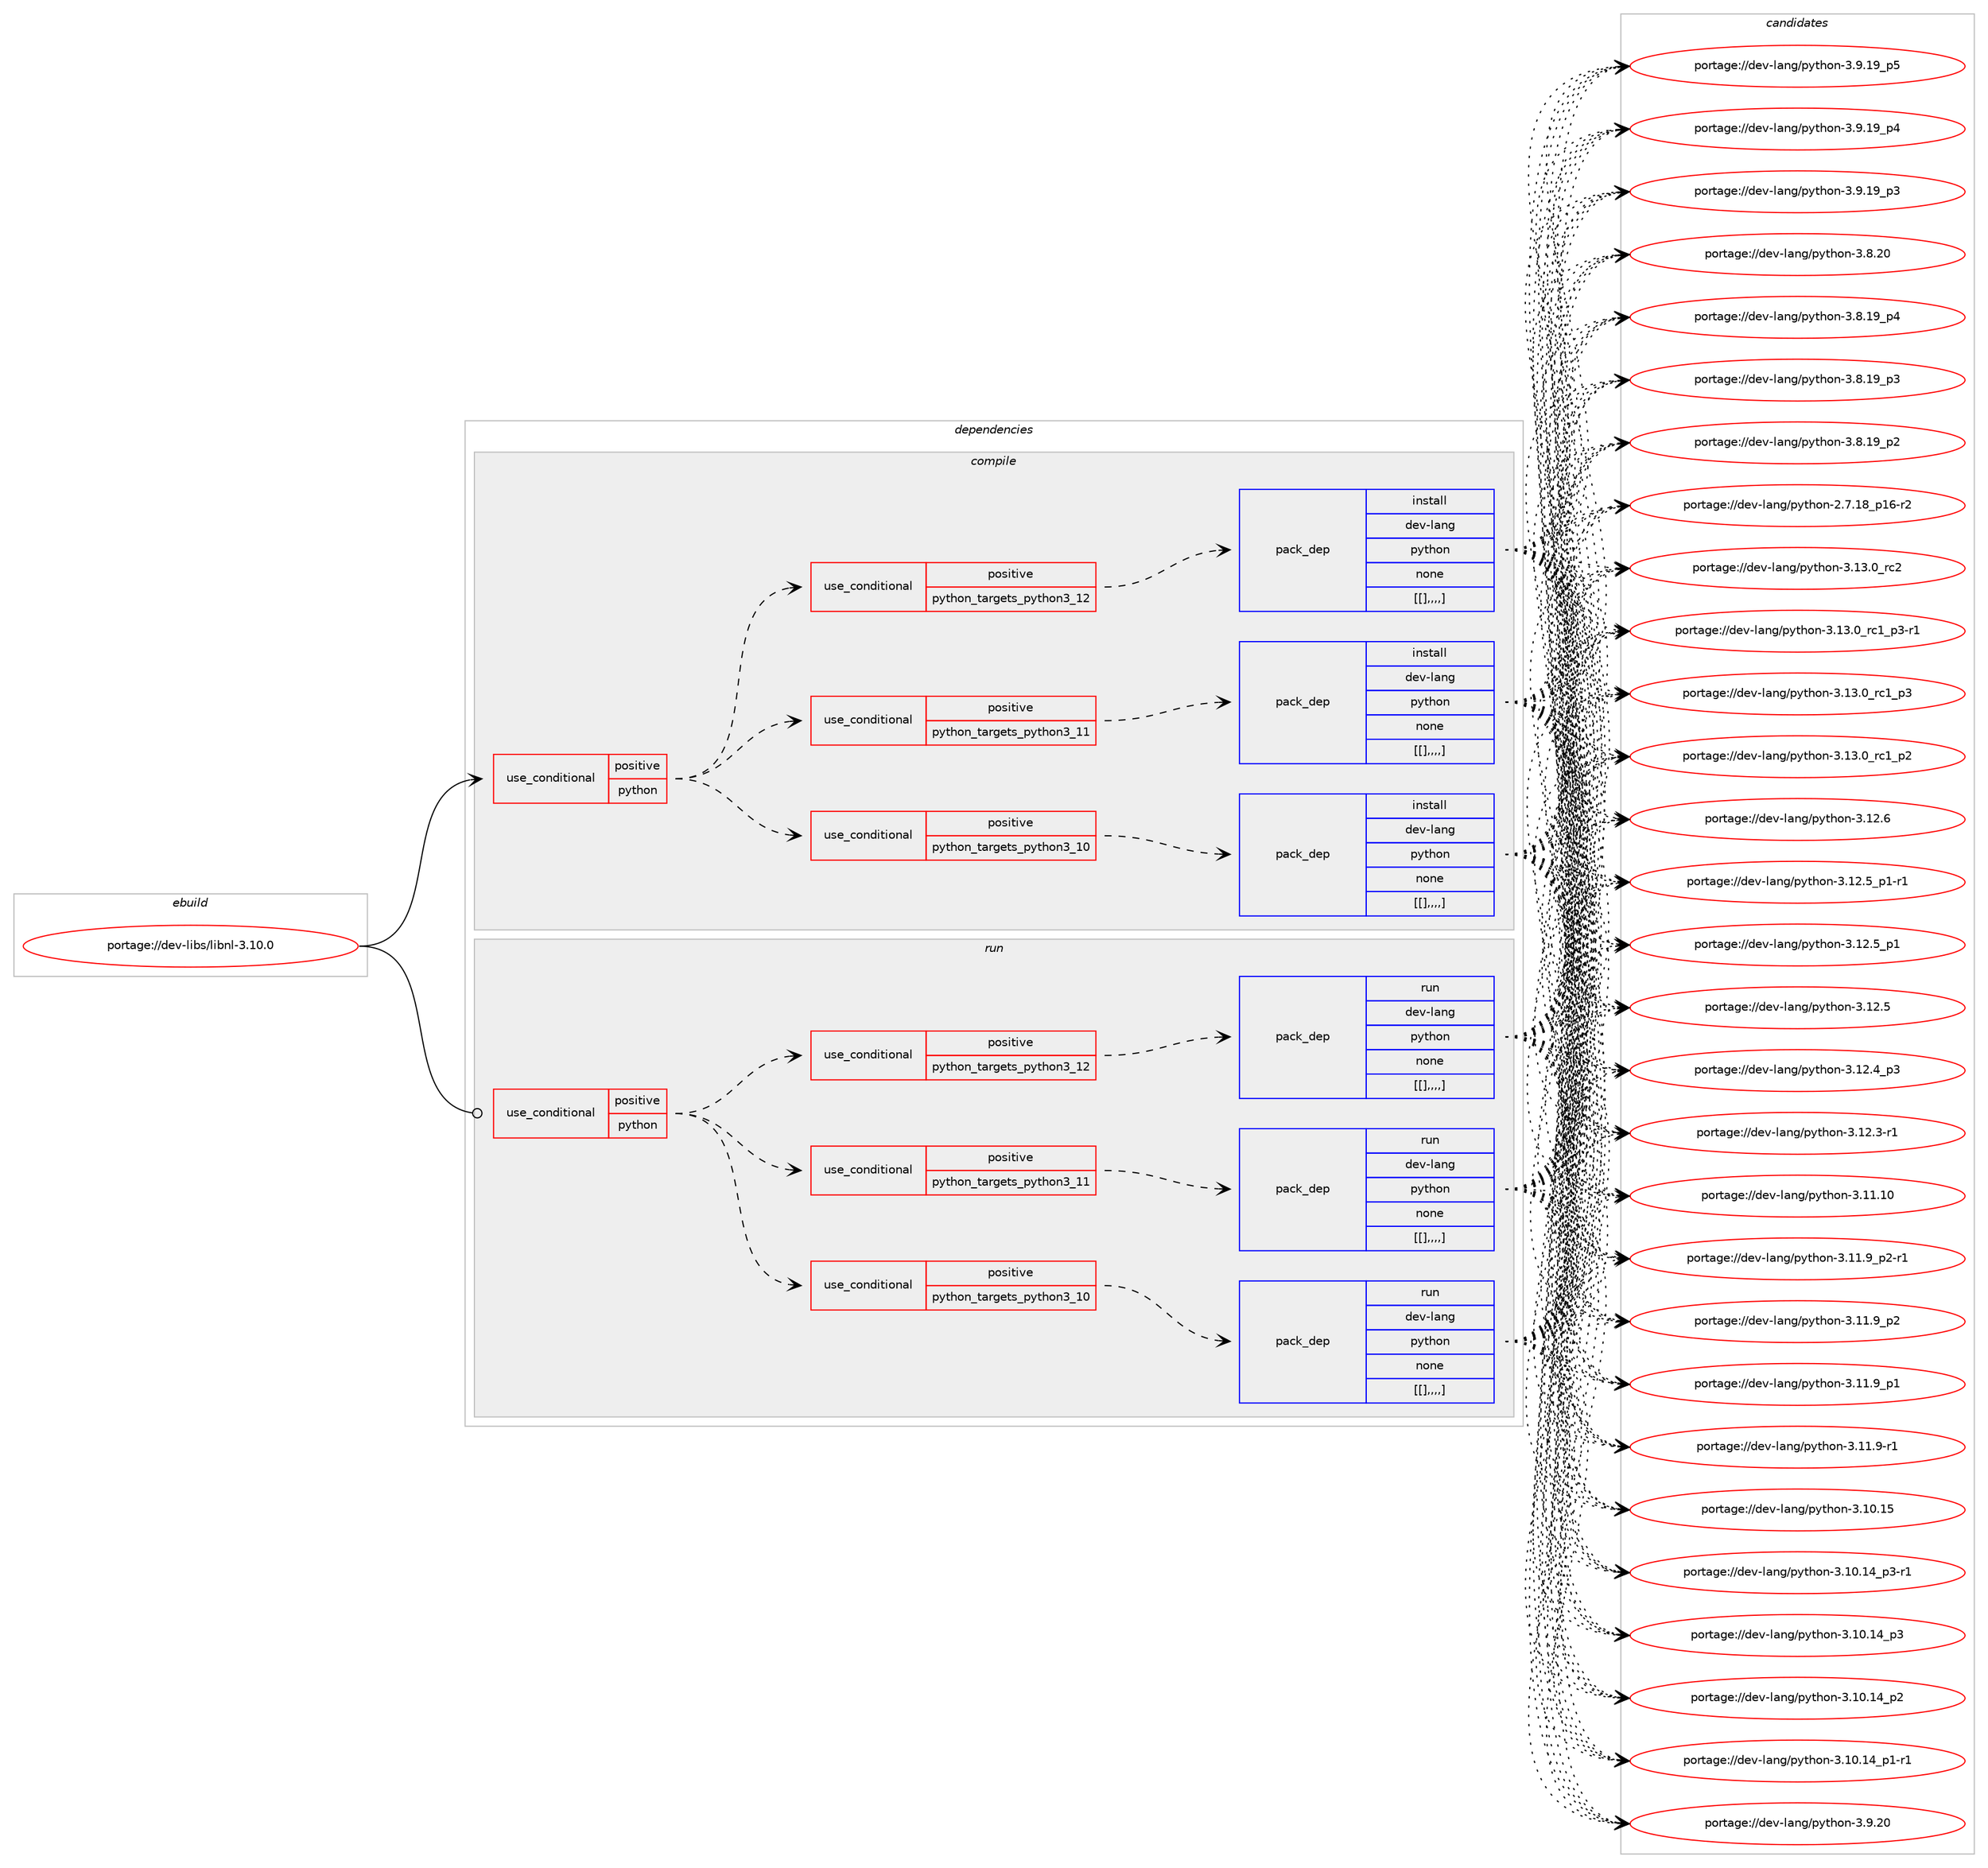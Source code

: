digraph prolog {

# *************
# Graph options
# *************

newrank=true;
concentrate=true;
compound=true;
graph [rankdir=LR,fontname=Helvetica,fontsize=10,ranksep=1.5];#, ranksep=2.5, nodesep=0.2];
edge  [arrowhead=vee];
node  [fontname=Helvetica,fontsize=10];

# **********
# The ebuild
# **********

subgraph cluster_leftcol {
color=gray;
label=<<i>ebuild</i>>;
id [label="portage://dev-libs/libnl-3.10.0", color=red, width=4, href="../dev-libs/libnl-3.10.0.svg"];
}

# ****************
# The dependencies
# ****************

subgraph cluster_midcol {
color=gray;
label=<<i>dependencies</i>>;
subgraph cluster_compile {
fillcolor="#eeeeee";
style=filled;
label=<<i>compile</i>>;
subgraph cond27411 {
dependency111407 [label=<<TABLE BORDER="0" CELLBORDER="1" CELLSPACING="0" CELLPADDING="4"><TR><TD ROWSPAN="3" CELLPADDING="10">use_conditional</TD></TR><TR><TD>positive</TD></TR><TR><TD>python</TD></TR></TABLE>>, shape=none, color=red];
subgraph cond27412 {
dependency111408 [label=<<TABLE BORDER="0" CELLBORDER="1" CELLSPACING="0" CELLPADDING="4"><TR><TD ROWSPAN="3" CELLPADDING="10">use_conditional</TD></TR><TR><TD>positive</TD></TR><TR><TD>python_targets_python3_10</TD></TR></TABLE>>, shape=none, color=red];
subgraph pack82832 {
dependency111409 [label=<<TABLE BORDER="0" CELLBORDER="1" CELLSPACING="0" CELLPADDING="4" WIDTH="220"><TR><TD ROWSPAN="6" CELLPADDING="30">pack_dep</TD></TR><TR><TD WIDTH="110">install</TD></TR><TR><TD>dev-lang</TD></TR><TR><TD>python</TD></TR><TR><TD>none</TD></TR><TR><TD>[[],,,,]</TD></TR></TABLE>>, shape=none, color=blue];
}
dependency111408:e -> dependency111409:w [weight=20,style="dashed",arrowhead="vee"];
}
dependency111407:e -> dependency111408:w [weight=20,style="dashed",arrowhead="vee"];
subgraph cond27413 {
dependency111410 [label=<<TABLE BORDER="0" CELLBORDER="1" CELLSPACING="0" CELLPADDING="4"><TR><TD ROWSPAN="3" CELLPADDING="10">use_conditional</TD></TR><TR><TD>positive</TD></TR><TR><TD>python_targets_python3_11</TD></TR></TABLE>>, shape=none, color=red];
subgraph pack82833 {
dependency111411 [label=<<TABLE BORDER="0" CELLBORDER="1" CELLSPACING="0" CELLPADDING="4" WIDTH="220"><TR><TD ROWSPAN="6" CELLPADDING="30">pack_dep</TD></TR><TR><TD WIDTH="110">install</TD></TR><TR><TD>dev-lang</TD></TR><TR><TD>python</TD></TR><TR><TD>none</TD></TR><TR><TD>[[],,,,]</TD></TR></TABLE>>, shape=none, color=blue];
}
dependency111410:e -> dependency111411:w [weight=20,style="dashed",arrowhead="vee"];
}
dependency111407:e -> dependency111410:w [weight=20,style="dashed",arrowhead="vee"];
subgraph cond27414 {
dependency111412 [label=<<TABLE BORDER="0" CELLBORDER="1" CELLSPACING="0" CELLPADDING="4"><TR><TD ROWSPAN="3" CELLPADDING="10">use_conditional</TD></TR><TR><TD>positive</TD></TR><TR><TD>python_targets_python3_12</TD></TR></TABLE>>, shape=none, color=red];
subgraph pack82834 {
dependency111413 [label=<<TABLE BORDER="0" CELLBORDER="1" CELLSPACING="0" CELLPADDING="4" WIDTH="220"><TR><TD ROWSPAN="6" CELLPADDING="30">pack_dep</TD></TR><TR><TD WIDTH="110">install</TD></TR><TR><TD>dev-lang</TD></TR><TR><TD>python</TD></TR><TR><TD>none</TD></TR><TR><TD>[[],,,,]</TD></TR></TABLE>>, shape=none, color=blue];
}
dependency111412:e -> dependency111413:w [weight=20,style="dashed",arrowhead="vee"];
}
dependency111407:e -> dependency111412:w [weight=20,style="dashed",arrowhead="vee"];
}
id:e -> dependency111407:w [weight=20,style="solid",arrowhead="vee"];
}
subgraph cluster_compileandrun {
fillcolor="#eeeeee";
style=filled;
label=<<i>compile and run</i>>;
}
subgraph cluster_run {
fillcolor="#eeeeee";
style=filled;
label=<<i>run</i>>;
subgraph cond27415 {
dependency111414 [label=<<TABLE BORDER="0" CELLBORDER="1" CELLSPACING="0" CELLPADDING="4"><TR><TD ROWSPAN="3" CELLPADDING="10">use_conditional</TD></TR><TR><TD>positive</TD></TR><TR><TD>python</TD></TR></TABLE>>, shape=none, color=red];
subgraph cond27416 {
dependency111415 [label=<<TABLE BORDER="0" CELLBORDER="1" CELLSPACING="0" CELLPADDING="4"><TR><TD ROWSPAN="3" CELLPADDING="10">use_conditional</TD></TR><TR><TD>positive</TD></TR><TR><TD>python_targets_python3_10</TD></TR></TABLE>>, shape=none, color=red];
subgraph pack82835 {
dependency111416 [label=<<TABLE BORDER="0" CELLBORDER="1" CELLSPACING="0" CELLPADDING="4" WIDTH="220"><TR><TD ROWSPAN="6" CELLPADDING="30">pack_dep</TD></TR><TR><TD WIDTH="110">run</TD></TR><TR><TD>dev-lang</TD></TR><TR><TD>python</TD></TR><TR><TD>none</TD></TR><TR><TD>[[],,,,]</TD></TR></TABLE>>, shape=none, color=blue];
}
dependency111415:e -> dependency111416:w [weight=20,style="dashed",arrowhead="vee"];
}
dependency111414:e -> dependency111415:w [weight=20,style="dashed",arrowhead="vee"];
subgraph cond27417 {
dependency111417 [label=<<TABLE BORDER="0" CELLBORDER="1" CELLSPACING="0" CELLPADDING="4"><TR><TD ROWSPAN="3" CELLPADDING="10">use_conditional</TD></TR><TR><TD>positive</TD></TR><TR><TD>python_targets_python3_11</TD></TR></TABLE>>, shape=none, color=red];
subgraph pack82836 {
dependency111418 [label=<<TABLE BORDER="0" CELLBORDER="1" CELLSPACING="0" CELLPADDING="4" WIDTH="220"><TR><TD ROWSPAN="6" CELLPADDING="30">pack_dep</TD></TR><TR><TD WIDTH="110">run</TD></TR><TR><TD>dev-lang</TD></TR><TR><TD>python</TD></TR><TR><TD>none</TD></TR><TR><TD>[[],,,,]</TD></TR></TABLE>>, shape=none, color=blue];
}
dependency111417:e -> dependency111418:w [weight=20,style="dashed",arrowhead="vee"];
}
dependency111414:e -> dependency111417:w [weight=20,style="dashed",arrowhead="vee"];
subgraph cond27418 {
dependency111419 [label=<<TABLE BORDER="0" CELLBORDER="1" CELLSPACING="0" CELLPADDING="4"><TR><TD ROWSPAN="3" CELLPADDING="10">use_conditional</TD></TR><TR><TD>positive</TD></TR><TR><TD>python_targets_python3_12</TD></TR></TABLE>>, shape=none, color=red];
subgraph pack82837 {
dependency111420 [label=<<TABLE BORDER="0" CELLBORDER="1" CELLSPACING="0" CELLPADDING="4" WIDTH="220"><TR><TD ROWSPAN="6" CELLPADDING="30">pack_dep</TD></TR><TR><TD WIDTH="110">run</TD></TR><TR><TD>dev-lang</TD></TR><TR><TD>python</TD></TR><TR><TD>none</TD></TR><TR><TD>[[],,,,]</TD></TR></TABLE>>, shape=none, color=blue];
}
dependency111419:e -> dependency111420:w [weight=20,style="dashed",arrowhead="vee"];
}
dependency111414:e -> dependency111419:w [weight=20,style="dashed",arrowhead="vee"];
}
id:e -> dependency111414:w [weight=20,style="solid",arrowhead="odot"];
}
}

# **************
# The candidates
# **************

subgraph cluster_choices {
rank=same;
color=gray;
label=<<i>candidates</i>>;

subgraph choice82832 {
color=black;
nodesep=1;
choice10010111845108971101034711212111610411111045514649514648951149950 [label="portage://dev-lang/python-3.13.0_rc2", color=red, width=4,href="../dev-lang/python-3.13.0_rc2.svg"];
choice1001011184510897110103471121211161041111104551464951464895114994995112514511449 [label="portage://dev-lang/python-3.13.0_rc1_p3-r1", color=red, width=4,href="../dev-lang/python-3.13.0_rc1_p3-r1.svg"];
choice100101118451089711010347112121116104111110455146495146489511499499511251 [label="portage://dev-lang/python-3.13.0_rc1_p3", color=red, width=4,href="../dev-lang/python-3.13.0_rc1_p3.svg"];
choice100101118451089711010347112121116104111110455146495146489511499499511250 [label="portage://dev-lang/python-3.13.0_rc1_p2", color=red, width=4,href="../dev-lang/python-3.13.0_rc1_p2.svg"];
choice10010111845108971101034711212111610411111045514649504654 [label="portage://dev-lang/python-3.12.6", color=red, width=4,href="../dev-lang/python-3.12.6.svg"];
choice1001011184510897110103471121211161041111104551464950465395112494511449 [label="portage://dev-lang/python-3.12.5_p1-r1", color=red, width=4,href="../dev-lang/python-3.12.5_p1-r1.svg"];
choice100101118451089711010347112121116104111110455146495046539511249 [label="portage://dev-lang/python-3.12.5_p1", color=red, width=4,href="../dev-lang/python-3.12.5_p1.svg"];
choice10010111845108971101034711212111610411111045514649504653 [label="portage://dev-lang/python-3.12.5", color=red, width=4,href="../dev-lang/python-3.12.5.svg"];
choice100101118451089711010347112121116104111110455146495046529511251 [label="portage://dev-lang/python-3.12.4_p3", color=red, width=4,href="../dev-lang/python-3.12.4_p3.svg"];
choice100101118451089711010347112121116104111110455146495046514511449 [label="portage://dev-lang/python-3.12.3-r1", color=red, width=4,href="../dev-lang/python-3.12.3-r1.svg"];
choice1001011184510897110103471121211161041111104551464949464948 [label="portage://dev-lang/python-3.11.10", color=red, width=4,href="../dev-lang/python-3.11.10.svg"];
choice1001011184510897110103471121211161041111104551464949465795112504511449 [label="portage://dev-lang/python-3.11.9_p2-r1", color=red, width=4,href="../dev-lang/python-3.11.9_p2-r1.svg"];
choice100101118451089711010347112121116104111110455146494946579511250 [label="portage://dev-lang/python-3.11.9_p2", color=red, width=4,href="../dev-lang/python-3.11.9_p2.svg"];
choice100101118451089711010347112121116104111110455146494946579511249 [label="portage://dev-lang/python-3.11.9_p1", color=red, width=4,href="../dev-lang/python-3.11.9_p1.svg"];
choice100101118451089711010347112121116104111110455146494946574511449 [label="portage://dev-lang/python-3.11.9-r1", color=red, width=4,href="../dev-lang/python-3.11.9-r1.svg"];
choice1001011184510897110103471121211161041111104551464948464953 [label="portage://dev-lang/python-3.10.15", color=red, width=4,href="../dev-lang/python-3.10.15.svg"];
choice100101118451089711010347112121116104111110455146494846495295112514511449 [label="portage://dev-lang/python-3.10.14_p3-r1", color=red, width=4,href="../dev-lang/python-3.10.14_p3-r1.svg"];
choice10010111845108971101034711212111610411111045514649484649529511251 [label="portage://dev-lang/python-3.10.14_p3", color=red, width=4,href="../dev-lang/python-3.10.14_p3.svg"];
choice10010111845108971101034711212111610411111045514649484649529511250 [label="portage://dev-lang/python-3.10.14_p2", color=red, width=4,href="../dev-lang/python-3.10.14_p2.svg"];
choice100101118451089711010347112121116104111110455146494846495295112494511449 [label="portage://dev-lang/python-3.10.14_p1-r1", color=red, width=4,href="../dev-lang/python-3.10.14_p1-r1.svg"];
choice10010111845108971101034711212111610411111045514657465048 [label="portage://dev-lang/python-3.9.20", color=red, width=4,href="../dev-lang/python-3.9.20.svg"];
choice100101118451089711010347112121116104111110455146574649579511253 [label="portage://dev-lang/python-3.9.19_p5", color=red, width=4,href="../dev-lang/python-3.9.19_p5.svg"];
choice100101118451089711010347112121116104111110455146574649579511252 [label="portage://dev-lang/python-3.9.19_p4", color=red, width=4,href="../dev-lang/python-3.9.19_p4.svg"];
choice100101118451089711010347112121116104111110455146574649579511251 [label="portage://dev-lang/python-3.9.19_p3", color=red, width=4,href="../dev-lang/python-3.9.19_p3.svg"];
choice10010111845108971101034711212111610411111045514656465048 [label="portage://dev-lang/python-3.8.20", color=red, width=4,href="../dev-lang/python-3.8.20.svg"];
choice100101118451089711010347112121116104111110455146564649579511252 [label="portage://dev-lang/python-3.8.19_p4", color=red, width=4,href="../dev-lang/python-3.8.19_p4.svg"];
choice100101118451089711010347112121116104111110455146564649579511251 [label="portage://dev-lang/python-3.8.19_p3", color=red, width=4,href="../dev-lang/python-3.8.19_p3.svg"];
choice100101118451089711010347112121116104111110455146564649579511250 [label="portage://dev-lang/python-3.8.19_p2", color=red, width=4,href="../dev-lang/python-3.8.19_p2.svg"];
choice100101118451089711010347112121116104111110455046554649569511249544511450 [label="portage://dev-lang/python-2.7.18_p16-r2", color=red, width=4,href="../dev-lang/python-2.7.18_p16-r2.svg"];
dependency111409:e -> choice10010111845108971101034711212111610411111045514649514648951149950:w [style=dotted,weight="100"];
dependency111409:e -> choice1001011184510897110103471121211161041111104551464951464895114994995112514511449:w [style=dotted,weight="100"];
dependency111409:e -> choice100101118451089711010347112121116104111110455146495146489511499499511251:w [style=dotted,weight="100"];
dependency111409:e -> choice100101118451089711010347112121116104111110455146495146489511499499511250:w [style=dotted,weight="100"];
dependency111409:e -> choice10010111845108971101034711212111610411111045514649504654:w [style=dotted,weight="100"];
dependency111409:e -> choice1001011184510897110103471121211161041111104551464950465395112494511449:w [style=dotted,weight="100"];
dependency111409:e -> choice100101118451089711010347112121116104111110455146495046539511249:w [style=dotted,weight="100"];
dependency111409:e -> choice10010111845108971101034711212111610411111045514649504653:w [style=dotted,weight="100"];
dependency111409:e -> choice100101118451089711010347112121116104111110455146495046529511251:w [style=dotted,weight="100"];
dependency111409:e -> choice100101118451089711010347112121116104111110455146495046514511449:w [style=dotted,weight="100"];
dependency111409:e -> choice1001011184510897110103471121211161041111104551464949464948:w [style=dotted,weight="100"];
dependency111409:e -> choice1001011184510897110103471121211161041111104551464949465795112504511449:w [style=dotted,weight="100"];
dependency111409:e -> choice100101118451089711010347112121116104111110455146494946579511250:w [style=dotted,weight="100"];
dependency111409:e -> choice100101118451089711010347112121116104111110455146494946579511249:w [style=dotted,weight="100"];
dependency111409:e -> choice100101118451089711010347112121116104111110455146494946574511449:w [style=dotted,weight="100"];
dependency111409:e -> choice1001011184510897110103471121211161041111104551464948464953:w [style=dotted,weight="100"];
dependency111409:e -> choice100101118451089711010347112121116104111110455146494846495295112514511449:w [style=dotted,weight="100"];
dependency111409:e -> choice10010111845108971101034711212111610411111045514649484649529511251:w [style=dotted,weight="100"];
dependency111409:e -> choice10010111845108971101034711212111610411111045514649484649529511250:w [style=dotted,weight="100"];
dependency111409:e -> choice100101118451089711010347112121116104111110455146494846495295112494511449:w [style=dotted,weight="100"];
dependency111409:e -> choice10010111845108971101034711212111610411111045514657465048:w [style=dotted,weight="100"];
dependency111409:e -> choice100101118451089711010347112121116104111110455146574649579511253:w [style=dotted,weight="100"];
dependency111409:e -> choice100101118451089711010347112121116104111110455146574649579511252:w [style=dotted,weight="100"];
dependency111409:e -> choice100101118451089711010347112121116104111110455146574649579511251:w [style=dotted,weight="100"];
dependency111409:e -> choice10010111845108971101034711212111610411111045514656465048:w [style=dotted,weight="100"];
dependency111409:e -> choice100101118451089711010347112121116104111110455146564649579511252:w [style=dotted,weight="100"];
dependency111409:e -> choice100101118451089711010347112121116104111110455146564649579511251:w [style=dotted,weight="100"];
dependency111409:e -> choice100101118451089711010347112121116104111110455146564649579511250:w [style=dotted,weight="100"];
dependency111409:e -> choice100101118451089711010347112121116104111110455046554649569511249544511450:w [style=dotted,weight="100"];
}
subgraph choice82833 {
color=black;
nodesep=1;
choice10010111845108971101034711212111610411111045514649514648951149950 [label="portage://dev-lang/python-3.13.0_rc2", color=red, width=4,href="../dev-lang/python-3.13.0_rc2.svg"];
choice1001011184510897110103471121211161041111104551464951464895114994995112514511449 [label="portage://dev-lang/python-3.13.0_rc1_p3-r1", color=red, width=4,href="../dev-lang/python-3.13.0_rc1_p3-r1.svg"];
choice100101118451089711010347112121116104111110455146495146489511499499511251 [label="portage://dev-lang/python-3.13.0_rc1_p3", color=red, width=4,href="../dev-lang/python-3.13.0_rc1_p3.svg"];
choice100101118451089711010347112121116104111110455146495146489511499499511250 [label="portage://dev-lang/python-3.13.0_rc1_p2", color=red, width=4,href="../dev-lang/python-3.13.0_rc1_p2.svg"];
choice10010111845108971101034711212111610411111045514649504654 [label="portage://dev-lang/python-3.12.6", color=red, width=4,href="../dev-lang/python-3.12.6.svg"];
choice1001011184510897110103471121211161041111104551464950465395112494511449 [label="portage://dev-lang/python-3.12.5_p1-r1", color=red, width=4,href="../dev-lang/python-3.12.5_p1-r1.svg"];
choice100101118451089711010347112121116104111110455146495046539511249 [label="portage://dev-lang/python-3.12.5_p1", color=red, width=4,href="../dev-lang/python-3.12.5_p1.svg"];
choice10010111845108971101034711212111610411111045514649504653 [label="portage://dev-lang/python-3.12.5", color=red, width=4,href="../dev-lang/python-3.12.5.svg"];
choice100101118451089711010347112121116104111110455146495046529511251 [label="portage://dev-lang/python-3.12.4_p3", color=red, width=4,href="../dev-lang/python-3.12.4_p3.svg"];
choice100101118451089711010347112121116104111110455146495046514511449 [label="portage://dev-lang/python-3.12.3-r1", color=red, width=4,href="../dev-lang/python-3.12.3-r1.svg"];
choice1001011184510897110103471121211161041111104551464949464948 [label="portage://dev-lang/python-3.11.10", color=red, width=4,href="../dev-lang/python-3.11.10.svg"];
choice1001011184510897110103471121211161041111104551464949465795112504511449 [label="portage://dev-lang/python-3.11.9_p2-r1", color=red, width=4,href="../dev-lang/python-3.11.9_p2-r1.svg"];
choice100101118451089711010347112121116104111110455146494946579511250 [label="portage://dev-lang/python-3.11.9_p2", color=red, width=4,href="../dev-lang/python-3.11.9_p2.svg"];
choice100101118451089711010347112121116104111110455146494946579511249 [label="portage://dev-lang/python-3.11.9_p1", color=red, width=4,href="../dev-lang/python-3.11.9_p1.svg"];
choice100101118451089711010347112121116104111110455146494946574511449 [label="portage://dev-lang/python-3.11.9-r1", color=red, width=4,href="../dev-lang/python-3.11.9-r1.svg"];
choice1001011184510897110103471121211161041111104551464948464953 [label="portage://dev-lang/python-3.10.15", color=red, width=4,href="../dev-lang/python-3.10.15.svg"];
choice100101118451089711010347112121116104111110455146494846495295112514511449 [label="portage://dev-lang/python-3.10.14_p3-r1", color=red, width=4,href="../dev-lang/python-3.10.14_p3-r1.svg"];
choice10010111845108971101034711212111610411111045514649484649529511251 [label="portage://dev-lang/python-3.10.14_p3", color=red, width=4,href="../dev-lang/python-3.10.14_p3.svg"];
choice10010111845108971101034711212111610411111045514649484649529511250 [label="portage://dev-lang/python-3.10.14_p2", color=red, width=4,href="../dev-lang/python-3.10.14_p2.svg"];
choice100101118451089711010347112121116104111110455146494846495295112494511449 [label="portage://dev-lang/python-3.10.14_p1-r1", color=red, width=4,href="../dev-lang/python-3.10.14_p1-r1.svg"];
choice10010111845108971101034711212111610411111045514657465048 [label="portage://dev-lang/python-3.9.20", color=red, width=4,href="../dev-lang/python-3.9.20.svg"];
choice100101118451089711010347112121116104111110455146574649579511253 [label="portage://dev-lang/python-3.9.19_p5", color=red, width=4,href="../dev-lang/python-3.9.19_p5.svg"];
choice100101118451089711010347112121116104111110455146574649579511252 [label="portage://dev-lang/python-3.9.19_p4", color=red, width=4,href="../dev-lang/python-3.9.19_p4.svg"];
choice100101118451089711010347112121116104111110455146574649579511251 [label="portage://dev-lang/python-3.9.19_p3", color=red, width=4,href="../dev-lang/python-3.9.19_p3.svg"];
choice10010111845108971101034711212111610411111045514656465048 [label="portage://dev-lang/python-3.8.20", color=red, width=4,href="../dev-lang/python-3.8.20.svg"];
choice100101118451089711010347112121116104111110455146564649579511252 [label="portage://dev-lang/python-3.8.19_p4", color=red, width=4,href="../dev-lang/python-3.8.19_p4.svg"];
choice100101118451089711010347112121116104111110455146564649579511251 [label="portage://dev-lang/python-3.8.19_p3", color=red, width=4,href="../dev-lang/python-3.8.19_p3.svg"];
choice100101118451089711010347112121116104111110455146564649579511250 [label="portage://dev-lang/python-3.8.19_p2", color=red, width=4,href="../dev-lang/python-3.8.19_p2.svg"];
choice100101118451089711010347112121116104111110455046554649569511249544511450 [label="portage://dev-lang/python-2.7.18_p16-r2", color=red, width=4,href="../dev-lang/python-2.7.18_p16-r2.svg"];
dependency111411:e -> choice10010111845108971101034711212111610411111045514649514648951149950:w [style=dotted,weight="100"];
dependency111411:e -> choice1001011184510897110103471121211161041111104551464951464895114994995112514511449:w [style=dotted,weight="100"];
dependency111411:e -> choice100101118451089711010347112121116104111110455146495146489511499499511251:w [style=dotted,weight="100"];
dependency111411:e -> choice100101118451089711010347112121116104111110455146495146489511499499511250:w [style=dotted,weight="100"];
dependency111411:e -> choice10010111845108971101034711212111610411111045514649504654:w [style=dotted,weight="100"];
dependency111411:e -> choice1001011184510897110103471121211161041111104551464950465395112494511449:w [style=dotted,weight="100"];
dependency111411:e -> choice100101118451089711010347112121116104111110455146495046539511249:w [style=dotted,weight="100"];
dependency111411:e -> choice10010111845108971101034711212111610411111045514649504653:w [style=dotted,weight="100"];
dependency111411:e -> choice100101118451089711010347112121116104111110455146495046529511251:w [style=dotted,weight="100"];
dependency111411:e -> choice100101118451089711010347112121116104111110455146495046514511449:w [style=dotted,weight="100"];
dependency111411:e -> choice1001011184510897110103471121211161041111104551464949464948:w [style=dotted,weight="100"];
dependency111411:e -> choice1001011184510897110103471121211161041111104551464949465795112504511449:w [style=dotted,weight="100"];
dependency111411:e -> choice100101118451089711010347112121116104111110455146494946579511250:w [style=dotted,weight="100"];
dependency111411:e -> choice100101118451089711010347112121116104111110455146494946579511249:w [style=dotted,weight="100"];
dependency111411:e -> choice100101118451089711010347112121116104111110455146494946574511449:w [style=dotted,weight="100"];
dependency111411:e -> choice1001011184510897110103471121211161041111104551464948464953:w [style=dotted,weight="100"];
dependency111411:e -> choice100101118451089711010347112121116104111110455146494846495295112514511449:w [style=dotted,weight="100"];
dependency111411:e -> choice10010111845108971101034711212111610411111045514649484649529511251:w [style=dotted,weight="100"];
dependency111411:e -> choice10010111845108971101034711212111610411111045514649484649529511250:w [style=dotted,weight="100"];
dependency111411:e -> choice100101118451089711010347112121116104111110455146494846495295112494511449:w [style=dotted,weight="100"];
dependency111411:e -> choice10010111845108971101034711212111610411111045514657465048:w [style=dotted,weight="100"];
dependency111411:e -> choice100101118451089711010347112121116104111110455146574649579511253:w [style=dotted,weight="100"];
dependency111411:e -> choice100101118451089711010347112121116104111110455146574649579511252:w [style=dotted,weight="100"];
dependency111411:e -> choice100101118451089711010347112121116104111110455146574649579511251:w [style=dotted,weight="100"];
dependency111411:e -> choice10010111845108971101034711212111610411111045514656465048:w [style=dotted,weight="100"];
dependency111411:e -> choice100101118451089711010347112121116104111110455146564649579511252:w [style=dotted,weight="100"];
dependency111411:e -> choice100101118451089711010347112121116104111110455146564649579511251:w [style=dotted,weight="100"];
dependency111411:e -> choice100101118451089711010347112121116104111110455146564649579511250:w [style=dotted,weight="100"];
dependency111411:e -> choice100101118451089711010347112121116104111110455046554649569511249544511450:w [style=dotted,weight="100"];
}
subgraph choice82834 {
color=black;
nodesep=1;
choice10010111845108971101034711212111610411111045514649514648951149950 [label="portage://dev-lang/python-3.13.0_rc2", color=red, width=4,href="../dev-lang/python-3.13.0_rc2.svg"];
choice1001011184510897110103471121211161041111104551464951464895114994995112514511449 [label="portage://dev-lang/python-3.13.0_rc1_p3-r1", color=red, width=4,href="../dev-lang/python-3.13.0_rc1_p3-r1.svg"];
choice100101118451089711010347112121116104111110455146495146489511499499511251 [label="portage://dev-lang/python-3.13.0_rc1_p3", color=red, width=4,href="../dev-lang/python-3.13.0_rc1_p3.svg"];
choice100101118451089711010347112121116104111110455146495146489511499499511250 [label="portage://dev-lang/python-3.13.0_rc1_p2", color=red, width=4,href="../dev-lang/python-3.13.0_rc1_p2.svg"];
choice10010111845108971101034711212111610411111045514649504654 [label="portage://dev-lang/python-3.12.6", color=red, width=4,href="../dev-lang/python-3.12.6.svg"];
choice1001011184510897110103471121211161041111104551464950465395112494511449 [label="portage://dev-lang/python-3.12.5_p1-r1", color=red, width=4,href="../dev-lang/python-3.12.5_p1-r1.svg"];
choice100101118451089711010347112121116104111110455146495046539511249 [label="portage://dev-lang/python-3.12.5_p1", color=red, width=4,href="../dev-lang/python-3.12.5_p1.svg"];
choice10010111845108971101034711212111610411111045514649504653 [label="portage://dev-lang/python-3.12.5", color=red, width=4,href="../dev-lang/python-3.12.5.svg"];
choice100101118451089711010347112121116104111110455146495046529511251 [label="portage://dev-lang/python-3.12.4_p3", color=red, width=4,href="../dev-lang/python-3.12.4_p3.svg"];
choice100101118451089711010347112121116104111110455146495046514511449 [label="portage://dev-lang/python-3.12.3-r1", color=red, width=4,href="../dev-lang/python-3.12.3-r1.svg"];
choice1001011184510897110103471121211161041111104551464949464948 [label="portage://dev-lang/python-3.11.10", color=red, width=4,href="../dev-lang/python-3.11.10.svg"];
choice1001011184510897110103471121211161041111104551464949465795112504511449 [label="portage://dev-lang/python-3.11.9_p2-r1", color=red, width=4,href="../dev-lang/python-3.11.9_p2-r1.svg"];
choice100101118451089711010347112121116104111110455146494946579511250 [label="portage://dev-lang/python-3.11.9_p2", color=red, width=4,href="../dev-lang/python-3.11.9_p2.svg"];
choice100101118451089711010347112121116104111110455146494946579511249 [label="portage://dev-lang/python-3.11.9_p1", color=red, width=4,href="../dev-lang/python-3.11.9_p1.svg"];
choice100101118451089711010347112121116104111110455146494946574511449 [label="portage://dev-lang/python-3.11.9-r1", color=red, width=4,href="../dev-lang/python-3.11.9-r1.svg"];
choice1001011184510897110103471121211161041111104551464948464953 [label="portage://dev-lang/python-3.10.15", color=red, width=4,href="../dev-lang/python-3.10.15.svg"];
choice100101118451089711010347112121116104111110455146494846495295112514511449 [label="portage://dev-lang/python-3.10.14_p3-r1", color=red, width=4,href="../dev-lang/python-3.10.14_p3-r1.svg"];
choice10010111845108971101034711212111610411111045514649484649529511251 [label="portage://dev-lang/python-3.10.14_p3", color=red, width=4,href="../dev-lang/python-3.10.14_p3.svg"];
choice10010111845108971101034711212111610411111045514649484649529511250 [label="portage://dev-lang/python-3.10.14_p2", color=red, width=4,href="../dev-lang/python-3.10.14_p2.svg"];
choice100101118451089711010347112121116104111110455146494846495295112494511449 [label="portage://dev-lang/python-3.10.14_p1-r1", color=red, width=4,href="../dev-lang/python-3.10.14_p1-r1.svg"];
choice10010111845108971101034711212111610411111045514657465048 [label="portage://dev-lang/python-3.9.20", color=red, width=4,href="../dev-lang/python-3.9.20.svg"];
choice100101118451089711010347112121116104111110455146574649579511253 [label="portage://dev-lang/python-3.9.19_p5", color=red, width=4,href="../dev-lang/python-3.9.19_p5.svg"];
choice100101118451089711010347112121116104111110455146574649579511252 [label="portage://dev-lang/python-3.9.19_p4", color=red, width=4,href="../dev-lang/python-3.9.19_p4.svg"];
choice100101118451089711010347112121116104111110455146574649579511251 [label="portage://dev-lang/python-3.9.19_p3", color=red, width=4,href="../dev-lang/python-3.9.19_p3.svg"];
choice10010111845108971101034711212111610411111045514656465048 [label="portage://dev-lang/python-3.8.20", color=red, width=4,href="../dev-lang/python-3.8.20.svg"];
choice100101118451089711010347112121116104111110455146564649579511252 [label="portage://dev-lang/python-3.8.19_p4", color=red, width=4,href="../dev-lang/python-3.8.19_p4.svg"];
choice100101118451089711010347112121116104111110455146564649579511251 [label="portage://dev-lang/python-3.8.19_p3", color=red, width=4,href="../dev-lang/python-3.8.19_p3.svg"];
choice100101118451089711010347112121116104111110455146564649579511250 [label="portage://dev-lang/python-3.8.19_p2", color=red, width=4,href="../dev-lang/python-3.8.19_p2.svg"];
choice100101118451089711010347112121116104111110455046554649569511249544511450 [label="portage://dev-lang/python-2.7.18_p16-r2", color=red, width=4,href="../dev-lang/python-2.7.18_p16-r2.svg"];
dependency111413:e -> choice10010111845108971101034711212111610411111045514649514648951149950:w [style=dotted,weight="100"];
dependency111413:e -> choice1001011184510897110103471121211161041111104551464951464895114994995112514511449:w [style=dotted,weight="100"];
dependency111413:e -> choice100101118451089711010347112121116104111110455146495146489511499499511251:w [style=dotted,weight="100"];
dependency111413:e -> choice100101118451089711010347112121116104111110455146495146489511499499511250:w [style=dotted,weight="100"];
dependency111413:e -> choice10010111845108971101034711212111610411111045514649504654:w [style=dotted,weight="100"];
dependency111413:e -> choice1001011184510897110103471121211161041111104551464950465395112494511449:w [style=dotted,weight="100"];
dependency111413:e -> choice100101118451089711010347112121116104111110455146495046539511249:w [style=dotted,weight="100"];
dependency111413:e -> choice10010111845108971101034711212111610411111045514649504653:w [style=dotted,weight="100"];
dependency111413:e -> choice100101118451089711010347112121116104111110455146495046529511251:w [style=dotted,weight="100"];
dependency111413:e -> choice100101118451089711010347112121116104111110455146495046514511449:w [style=dotted,weight="100"];
dependency111413:e -> choice1001011184510897110103471121211161041111104551464949464948:w [style=dotted,weight="100"];
dependency111413:e -> choice1001011184510897110103471121211161041111104551464949465795112504511449:w [style=dotted,weight="100"];
dependency111413:e -> choice100101118451089711010347112121116104111110455146494946579511250:w [style=dotted,weight="100"];
dependency111413:e -> choice100101118451089711010347112121116104111110455146494946579511249:w [style=dotted,weight="100"];
dependency111413:e -> choice100101118451089711010347112121116104111110455146494946574511449:w [style=dotted,weight="100"];
dependency111413:e -> choice1001011184510897110103471121211161041111104551464948464953:w [style=dotted,weight="100"];
dependency111413:e -> choice100101118451089711010347112121116104111110455146494846495295112514511449:w [style=dotted,weight="100"];
dependency111413:e -> choice10010111845108971101034711212111610411111045514649484649529511251:w [style=dotted,weight="100"];
dependency111413:e -> choice10010111845108971101034711212111610411111045514649484649529511250:w [style=dotted,weight="100"];
dependency111413:e -> choice100101118451089711010347112121116104111110455146494846495295112494511449:w [style=dotted,weight="100"];
dependency111413:e -> choice10010111845108971101034711212111610411111045514657465048:w [style=dotted,weight="100"];
dependency111413:e -> choice100101118451089711010347112121116104111110455146574649579511253:w [style=dotted,weight="100"];
dependency111413:e -> choice100101118451089711010347112121116104111110455146574649579511252:w [style=dotted,weight="100"];
dependency111413:e -> choice100101118451089711010347112121116104111110455146574649579511251:w [style=dotted,weight="100"];
dependency111413:e -> choice10010111845108971101034711212111610411111045514656465048:w [style=dotted,weight="100"];
dependency111413:e -> choice100101118451089711010347112121116104111110455146564649579511252:w [style=dotted,weight="100"];
dependency111413:e -> choice100101118451089711010347112121116104111110455146564649579511251:w [style=dotted,weight="100"];
dependency111413:e -> choice100101118451089711010347112121116104111110455146564649579511250:w [style=dotted,weight="100"];
dependency111413:e -> choice100101118451089711010347112121116104111110455046554649569511249544511450:w [style=dotted,weight="100"];
}
subgraph choice82835 {
color=black;
nodesep=1;
choice10010111845108971101034711212111610411111045514649514648951149950 [label="portage://dev-lang/python-3.13.0_rc2", color=red, width=4,href="../dev-lang/python-3.13.0_rc2.svg"];
choice1001011184510897110103471121211161041111104551464951464895114994995112514511449 [label="portage://dev-lang/python-3.13.0_rc1_p3-r1", color=red, width=4,href="../dev-lang/python-3.13.0_rc1_p3-r1.svg"];
choice100101118451089711010347112121116104111110455146495146489511499499511251 [label="portage://dev-lang/python-3.13.0_rc1_p3", color=red, width=4,href="../dev-lang/python-3.13.0_rc1_p3.svg"];
choice100101118451089711010347112121116104111110455146495146489511499499511250 [label="portage://dev-lang/python-3.13.0_rc1_p2", color=red, width=4,href="../dev-lang/python-3.13.0_rc1_p2.svg"];
choice10010111845108971101034711212111610411111045514649504654 [label="portage://dev-lang/python-3.12.6", color=red, width=4,href="../dev-lang/python-3.12.6.svg"];
choice1001011184510897110103471121211161041111104551464950465395112494511449 [label="portage://dev-lang/python-3.12.5_p1-r1", color=red, width=4,href="../dev-lang/python-3.12.5_p1-r1.svg"];
choice100101118451089711010347112121116104111110455146495046539511249 [label="portage://dev-lang/python-3.12.5_p1", color=red, width=4,href="../dev-lang/python-3.12.5_p1.svg"];
choice10010111845108971101034711212111610411111045514649504653 [label="portage://dev-lang/python-3.12.5", color=red, width=4,href="../dev-lang/python-3.12.5.svg"];
choice100101118451089711010347112121116104111110455146495046529511251 [label="portage://dev-lang/python-3.12.4_p3", color=red, width=4,href="../dev-lang/python-3.12.4_p3.svg"];
choice100101118451089711010347112121116104111110455146495046514511449 [label="portage://dev-lang/python-3.12.3-r1", color=red, width=4,href="../dev-lang/python-3.12.3-r1.svg"];
choice1001011184510897110103471121211161041111104551464949464948 [label="portage://dev-lang/python-3.11.10", color=red, width=4,href="../dev-lang/python-3.11.10.svg"];
choice1001011184510897110103471121211161041111104551464949465795112504511449 [label="portage://dev-lang/python-3.11.9_p2-r1", color=red, width=4,href="../dev-lang/python-3.11.9_p2-r1.svg"];
choice100101118451089711010347112121116104111110455146494946579511250 [label="portage://dev-lang/python-3.11.9_p2", color=red, width=4,href="../dev-lang/python-3.11.9_p2.svg"];
choice100101118451089711010347112121116104111110455146494946579511249 [label="portage://dev-lang/python-3.11.9_p1", color=red, width=4,href="../dev-lang/python-3.11.9_p1.svg"];
choice100101118451089711010347112121116104111110455146494946574511449 [label="portage://dev-lang/python-3.11.9-r1", color=red, width=4,href="../dev-lang/python-3.11.9-r1.svg"];
choice1001011184510897110103471121211161041111104551464948464953 [label="portage://dev-lang/python-3.10.15", color=red, width=4,href="../dev-lang/python-3.10.15.svg"];
choice100101118451089711010347112121116104111110455146494846495295112514511449 [label="portage://dev-lang/python-3.10.14_p3-r1", color=red, width=4,href="../dev-lang/python-3.10.14_p3-r1.svg"];
choice10010111845108971101034711212111610411111045514649484649529511251 [label="portage://dev-lang/python-3.10.14_p3", color=red, width=4,href="../dev-lang/python-3.10.14_p3.svg"];
choice10010111845108971101034711212111610411111045514649484649529511250 [label="portage://dev-lang/python-3.10.14_p2", color=red, width=4,href="../dev-lang/python-3.10.14_p2.svg"];
choice100101118451089711010347112121116104111110455146494846495295112494511449 [label="portage://dev-lang/python-3.10.14_p1-r1", color=red, width=4,href="../dev-lang/python-3.10.14_p1-r1.svg"];
choice10010111845108971101034711212111610411111045514657465048 [label="portage://dev-lang/python-3.9.20", color=red, width=4,href="../dev-lang/python-3.9.20.svg"];
choice100101118451089711010347112121116104111110455146574649579511253 [label="portage://dev-lang/python-3.9.19_p5", color=red, width=4,href="../dev-lang/python-3.9.19_p5.svg"];
choice100101118451089711010347112121116104111110455146574649579511252 [label="portage://dev-lang/python-3.9.19_p4", color=red, width=4,href="../dev-lang/python-3.9.19_p4.svg"];
choice100101118451089711010347112121116104111110455146574649579511251 [label="portage://dev-lang/python-3.9.19_p3", color=red, width=4,href="../dev-lang/python-3.9.19_p3.svg"];
choice10010111845108971101034711212111610411111045514656465048 [label="portage://dev-lang/python-3.8.20", color=red, width=4,href="../dev-lang/python-3.8.20.svg"];
choice100101118451089711010347112121116104111110455146564649579511252 [label="portage://dev-lang/python-3.8.19_p4", color=red, width=4,href="../dev-lang/python-3.8.19_p4.svg"];
choice100101118451089711010347112121116104111110455146564649579511251 [label="portage://dev-lang/python-3.8.19_p3", color=red, width=4,href="../dev-lang/python-3.8.19_p3.svg"];
choice100101118451089711010347112121116104111110455146564649579511250 [label="portage://dev-lang/python-3.8.19_p2", color=red, width=4,href="../dev-lang/python-3.8.19_p2.svg"];
choice100101118451089711010347112121116104111110455046554649569511249544511450 [label="portage://dev-lang/python-2.7.18_p16-r2", color=red, width=4,href="../dev-lang/python-2.7.18_p16-r2.svg"];
dependency111416:e -> choice10010111845108971101034711212111610411111045514649514648951149950:w [style=dotted,weight="100"];
dependency111416:e -> choice1001011184510897110103471121211161041111104551464951464895114994995112514511449:w [style=dotted,weight="100"];
dependency111416:e -> choice100101118451089711010347112121116104111110455146495146489511499499511251:w [style=dotted,weight="100"];
dependency111416:e -> choice100101118451089711010347112121116104111110455146495146489511499499511250:w [style=dotted,weight="100"];
dependency111416:e -> choice10010111845108971101034711212111610411111045514649504654:w [style=dotted,weight="100"];
dependency111416:e -> choice1001011184510897110103471121211161041111104551464950465395112494511449:w [style=dotted,weight="100"];
dependency111416:e -> choice100101118451089711010347112121116104111110455146495046539511249:w [style=dotted,weight="100"];
dependency111416:e -> choice10010111845108971101034711212111610411111045514649504653:w [style=dotted,weight="100"];
dependency111416:e -> choice100101118451089711010347112121116104111110455146495046529511251:w [style=dotted,weight="100"];
dependency111416:e -> choice100101118451089711010347112121116104111110455146495046514511449:w [style=dotted,weight="100"];
dependency111416:e -> choice1001011184510897110103471121211161041111104551464949464948:w [style=dotted,weight="100"];
dependency111416:e -> choice1001011184510897110103471121211161041111104551464949465795112504511449:w [style=dotted,weight="100"];
dependency111416:e -> choice100101118451089711010347112121116104111110455146494946579511250:w [style=dotted,weight="100"];
dependency111416:e -> choice100101118451089711010347112121116104111110455146494946579511249:w [style=dotted,weight="100"];
dependency111416:e -> choice100101118451089711010347112121116104111110455146494946574511449:w [style=dotted,weight="100"];
dependency111416:e -> choice1001011184510897110103471121211161041111104551464948464953:w [style=dotted,weight="100"];
dependency111416:e -> choice100101118451089711010347112121116104111110455146494846495295112514511449:w [style=dotted,weight="100"];
dependency111416:e -> choice10010111845108971101034711212111610411111045514649484649529511251:w [style=dotted,weight="100"];
dependency111416:e -> choice10010111845108971101034711212111610411111045514649484649529511250:w [style=dotted,weight="100"];
dependency111416:e -> choice100101118451089711010347112121116104111110455146494846495295112494511449:w [style=dotted,weight="100"];
dependency111416:e -> choice10010111845108971101034711212111610411111045514657465048:w [style=dotted,weight="100"];
dependency111416:e -> choice100101118451089711010347112121116104111110455146574649579511253:w [style=dotted,weight="100"];
dependency111416:e -> choice100101118451089711010347112121116104111110455146574649579511252:w [style=dotted,weight="100"];
dependency111416:e -> choice100101118451089711010347112121116104111110455146574649579511251:w [style=dotted,weight="100"];
dependency111416:e -> choice10010111845108971101034711212111610411111045514656465048:w [style=dotted,weight="100"];
dependency111416:e -> choice100101118451089711010347112121116104111110455146564649579511252:w [style=dotted,weight="100"];
dependency111416:e -> choice100101118451089711010347112121116104111110455146564649579511251:w [style=dotted,weight="100"];
dependency111416:e -> choice100101118451089711010347112121116104111110455146564649579511250:w [style=dotted,weight="100"];
dependency111416:e -> choice100101118451089711010347112121116104111110455046554649569511249544511450:w [style=dotted,weight="100"];
}
subgraph choice82836 {
color=black;
nodesep=1;
choice10010111845108971101034711212111610411111045514649514648951149950 [label="portage://dev-lang/python-3.13.0_rc2", color=red, width=4,href="../dev-lang/python-3.13.0_rc2.svg"];
choice1001011184510897110103471121211161041111104551464951464895114994995112514511449 [label="portage://dev-lang/python-3.13.0_rc1_p3-r1", color=red, width=4,href="../dev-lang/python-3.13.0_rc1_p3-r1.svg"];
choice100101118451089711010347112121116104111110455146495146489511499499511251 [label="portage://dev-lang/python-3.13.0_rc1_p3", color=red, width=4,href="../dev-lang/python-3.13.0_rc1_p3.svg"];
choice100101118451089711010347112121116104111110455146495146489511499499511250 [label="portage://dev-lang/python-3.13.0_rc1_p2", color=red, width=4,href="../dev-lang/python-3.13.0_rc1_p2.svg"];
choice10010111845108971101034711212111610411111045514649504654 [label="portage://dev-lang/python-3.12.6", color=red, width=4,href="../dev-lang/python-3.12.6.svg"];
choice1001011184510897110103471121211161041111104551464950465395112494511449 [label="portage://dev-lang/python-3.12.5_p1-r1", color=red, width=4,href="../dev-lang/python-3.12.5_p1-r1.svg"];
choice100101118451089711010347112121116104111110455146495046539511249 [label="portage://dev-lang/python-3.12.5_p1", color=red, width=4,href="../dev-lang/python-3.12.5_p1.svg"];
choice10010111845108971101034711212111610411111045514649504653 [label="portage://dev-lang/python-3.12.5", color=red, width=4,href="../dev-lang/python-3.12.5.svg"];
choice100101118451089711010347112121116104111110455146495046529511251 [label="portage://dev-lang/python-3.12.4_p3", color=red, width=4,href="../dev-lang/python-3.12.4_p3.svg"];
choice100101118451089711010347112121116104111110455146495046514511449 [label="portage://dev-lang/python-3.12.3-r1", color=red, width=4,href="../dev-lang/python-3.12.3-r1.svg"];
choice1001011184510897110103471121211161041111104551464949464948 [label="portage://dev-lang/python-3.11.10", color=red, width=4,href="../dev-lang/python-3.11.10.svg"];
choice1001011184510897110103471121211161041111104551464949465795112504511449 [label="portage://dev-lang/python-3.11.9_p2-r1", color=red, width=4,href="../dev-lang/python-3.11.9_p2-r1.svg"];
choice100101118451089711010347112121116104111110455146494946579511250 [label="portage://dev-lang/python-3.11.9_p2", color=red, width=4,href="../dev-lang/python-3.11.9_p2.svg"];
choice100101118451089711010347112121116104111110455146494946579511249 [label="portage://dev-lang/python-3.11.9_p1", color=red, width=4,href="../dev-lang/python-3.11.9_p1.svg"];
choice100101118451089711010347112121116104111110455146494946574511449 [label="portage://dev-lang/python-3.11.9-r1", color=red, width=4,href="../dev-lang/python-3.11.9-r1.svg"];
choice1001011184510897110103471121211161041111104551464948464953 [label="portage://dev-lang/python-3.10.15", color=red, width=4,href="../dev-lang/python-3.10.15.svg"];
choice100101118451089711010347112121116104111110455146494846495295112514511449 [label="portage://dev-lang/python-3.10.14_p3-r1", color=red, width=4,href="../dev-lang/python-3.10.14_p3-r1.svg"];
choice10010111845108971101034711212111610411111045514649484649529511251 [label="portage://dev-lang/python-3.10.14_p3", color=red, width=4,href="../dev-lang/python-3.10.14_p3.svg"];
choice10010111845108971101034711212111610411111045514649484649529511250 [label="portage://dev-lang/python-3.10.14_p2", color=red, width=4,href="../dev-lang/python-3.10.14_p2.svg"];
choice100101118451089711010347112121116104111110455146494846495295112494511449 [label="portage://dev-lang/python-3.10.14_p1-r1", color=red, width=4,href="../dev-lang/python-3.10.14_p1-r1.svg"];
choice10010111845108971101034711212111610411111045514657465048 [label="portage://dev-lang/python-3.9.20", color=red, width=4,href="../dev-lang/python-3.9.20.svg"];
choice100101118451089711010347112121116104111110455146574649579511253 [label="portage://dev-lang/python-3.9.19_p5", color=red, width=4,href="../dev-lang/python-3.9.19_p5.svg"];
choice100101118451089711010347112121116104111110455146574649579511252 [label="portage://dev-lang/python-3.9.19_p4", color=red, width=4,href="../dev-lang/python-3.9.19_p4.svg"];
choice100101118451089711010347112121116104111110455146574649579511251 [label="portage://dev-lang/python-3.9.19_p3", color=red, width=4,href="../dev-lang/python-3.9.19_p3.svg"];
choice10010111845108971101034711212111610411111045514656465048 [label="portage://dev-lang/python-3.8.20", color=red, width=4,href="../dev-lang/python-3.8.20.svg"];
choice100101118451089711010347112121116104111110455146564649579511252 [label="portage://dev-lang/python-3.8.19_p4", color=red, width=4,href="../dev-lang/python-3.8.19_p4.svg"];
choice100101118451089711010347112121116104111110455146564649579511251 [label="portage://dev-lang/python-3.8.19_p3", color=red, width=4,href="../dev-lang/python-3.8.19_p3.svg"];
choice100101118451089711010347112121116104111110455146564649579511250 [label="portage://dev-lang/python-3.8.19_p2", color=red, width=4,href="../dev-lang/python-3.8.19_p2.svg"];
choice100101118451089711010347112121116104111110455046554649569511249544511450 [label="portage://dev-lang/python-2.7.18_p16-r2", color=red, width=4,href="../dev-lang/python-2.7.18_p16-r2.svg"];
dependency111418:e -> choice10010111845108971101034711212111610411111045514649514648951149950:w [style=dotted,weight="100"];
dependency111418:e -> choice1001011184510897110103471121211161041111104551464951464895114994995112514511449:w [style=dotted,weight="100"];
dependency111418:e -> choice100101118451089711010347112121116104111110455146495146489511499499511251:w [style=dotted,weight="100"];
dependency111418:e -> choice100101118451089711010347112121116104111110455146495146489511499499511250:w [style=dotted,weight="100"];
dependency111418:e -> choice10010111845108971101034711212111610411111045514649504654:w [style=dotted,weight="100"];
dependency111418:e -> choice1001011184510897110103471121211161041111104551464950465395112494511449:w [style=dotted,weight="100"];
dependency111418:e -> choice100101118451089711010347112121116104111110455146495046539511249:w [style=dotted,weight="100"];
dependency111418:e -> choice10010111845108971101034711212111610411111045514649504653:w [style=dotted,weight="100"];
dependency111418:e -> choice100101118451089711010347112121116104111110455146495046529511251:w [style=dotted,weight="100"];
dependency111418:e -> choice100101118451089711010347112121116104111110455146495046514511449:w [style=dotted,weight="100"];
dependency111418:e -> choice1001011184510897110103471121211161041111104551464949464948:w [style=dotted,weight="100"];
dependency111418:e -> choice1001011184510897110103471121211161041111104551464949465795112504511449:w [style=dotted,weight="100"];
dependency111418:e -> choice100101118451089711010347112121116104111110455146494946579511250:w [style=dotted,weight="100"];
dependency111418:e -> choice100101118451089711010347112121116104111110455146494946579511249:w [style=dotted,weight="100"];
dependency111418:e -> choice100101118451089711010347112121116104111110455146494946574511449:w [style=dotted,weight="100"];
dependency111418:e -> choice1001011184510897110103471121211161041111104551464948464953:w [style=dotted,weight="100"];
dependency111418:e -> choice100101118451089711010347112121116104111110455146494846495295112514511449:w [style=dotted,weight="100"];
dependency111418:e -> choice10010111845108971101034711212111610411111045514649484649529511251:w [style=dotted,weight="100"];
dependency111418:e -> choice10010111845108971101034711212111610411111045514649484649529511250:w [style=dotted,weight="100"];
dependency111418:e -> choice100101118451089711010347112121116104111110455146494846495295112494511449:w [style=dotted,weight="100"];
dependency111418:e -> choice10010111845108971101034711212111610411111045514657465048:w [style=dotted,weight="100"];
dependency111418:e -> choice100101118451089711010347112121116104111110455146574649579511253:w [style=dotted,weight="100"];
dependency111418:e -> choice100101118451089711010347112121116104111110455146574649579511252:w [style=dotted,weight="100"];
dependency111418:e -> choice100101118451089711010347112121116104111110455146574649579511251:w [style=dotted,weight="100"];
dependency111418:e -> choice10010111845108971101034711212111610411111045514656465048:w [style=dotted,weight="100"];
dependency111418:e -> choice100101118451089711010347112121116104111110455146564649579511252:w [style=dotted,weight="100"];
dependency111418:e -> choice100101118451089711010347112121116104111110455146564649579511251:w [style=dotted,weight="100"];
dependency111418:e -> choice100101118451089711010347112121116104111110455146564649579511250:w [style=dotted,weight="100"];
dependency111418:e -> choice100101118451089711010347112121116104111110455046554649569511249544511450:w [style=dotted,weight="100"];
}
subgraph choice82837 {
color=black;
nodesep=1;
choice10010111845108971101034711212111610411111045514649514648951149950 [label="portage://dev-lang/python-3.13.0_rc2", color=red, width=4,href="../dev-lang/python-3.13.0_rc2.svg"];
choice1001011184510897110103471121211161041111104551464951464895114994995112514511449 [label="portage://dev-lang/python-3.13.0_rc1_p3-r1", color=red, width=4,href="../dev-lang/python-3.13.0_rc1_p3-r1.svg"];
choice100101118451089711010347112121116104111110455146495146489511499499511251 [label="portage://dev-lang/python-3.13.0_rc1_p3", color=red, width=4,href="../dev-lang/python-3.13.0_rc1_p3.svg"];
choice100101118451089711010347112121116104111110455146495146489511499499511250 [label="portage://dev-lang/python-3.13.0_rc1_p2", color=red, width=4,href="../dev-lang/python-3.13.0_rc1_p2.svg"];
choice10010111845108971101034711212111610411111045514649504654 [label="portage://dev-lang/python-3.12.6", color=red, width=4,href="../dev-lang/python-3.12.6.svg"];
choice1001011184510897110103471121211161041111104551464950465395112494511449 [label="portage://dev-lang/python-3.12.5_p1-r1", color=red, width=4,href="../dev-lang/python-3.12.5_p1-r1.svg"];
choice100101118451089711010347112121116104111110455146495046539511249 [label="portage://dev-lang/python-3.12.5_p1", color=red, width=4,href="../dev-lang/python-3.12.5_p1.svg"];
choice10010111845108971101034711212111610411111045514649504653 [label="portage://dev-lang/python-3.12.5", color=red, width=4,href="../dev-lang/python-3.12.5.svg"];
choice100101118451089711010347112121116104111110455146495046529511251 [label="portage://dev-lang/python-3.12.4_p3", color=red, width=4,href="../dev-lang/python-3.12.4_p3.svg"];
choice100101118451089711010347112121116104111110455146495046514511449 [label="portage://dev-lang/python-3.12.3-r1", color=red, width=4,href="../dev-lang/python-3.12.3-r1.svg"];
choice1001011184510897110103471121211161041111104551464949464948 [label="portage://dev-lang/python-3.11.10", color=red, width=4,href="../dev-lang/python-3.11.10.svg"];
choice1001011184510897110103471121211161041111104551464949465795112504511449 [label="portage://dev-lang/python-3.11.9_p2-r1", color=red, width=4,href="../dev-lang/python-3.11.9_p2-r1.svg"];
choice100101118451089711010347112121116104111110455146494946579511250 [label="portage://dev-lang/python-3.11.9_p2", color=red, width=4,href="../dev-lang/python-3.11.9_p2.svg"];
choice100101118451089711010347112121116104111110455146494946579511249 [label="portage://dev-lang/python-3.11.9_p1", color=red, width=4,href="../dev-lang/python-3.11.9_p1.svg"];
choice100101118451089711010347112121116104111110455146494946574511449 [label="portage://dev-lang/python-3.11.9-r1", color=red, width=4,href="../dev-lang/python-3.11.9-r1.svg"];
choice1001011184510897110103471121211161041111104551464948464953 [label="portage://dev-lang/python-3.10.15", color=red, width=4,href="../dev-lang/python-3.10.15.svg"];
choice100101118451089711010347112121116104111110455146494846495295112514511449 [label="portage://dev-lang/python-3.10.14_p3-r1", color=red, width=4,href="../dev-lang/python-3.10.14_p3-r1.svg"];
choice10010111845108971101034711212111610411111045514649484649529511251 [label="portage://dev-lang/python-3.10.14_p3", color=red, width=4,href="../dev-lang/python-3.10.14_p3.svg"];
choice10010111845108971101034711212111610411111045514649484649529511250 [label="portage://dev-lang/python-3.10.14_p2", color=red, width=4,href="../dev-lang/python-3.10.14_p2.svg"];
choice100101118451089711010347112121116104111110455146494846495295112494511449 [label="portage://dev-lang/python-3.10.14_p1-r1", color=red, width=4,href="../dev-lang/python-3.10.14_p1-r1.svg"];
choice10010111845108971101034711212111610411111045514657465048 [label="portage://dev-lang/python-3.9.20", color=red, width=4,href="../dev-lang/python-3.9.20.svg"];
choice100101118451089711010347112121116104111110455146574649579511253 [label="portage://dev-lang/python-3.9.19_p5", color=red, width=4,href="../dev-lang/python-3.9.19_p5.svg"];
choice100101118451089711010347112121116104111110455146574649579511252 [label="portage://dev-lang/python-3.9.19_p4", color=red, width=4,href="../dev-lang/python-3.9.19_p4.svg"];
choice100101118451089711010347112121116104111110455146574649579511251 [label="portage://dev-lang/python-3.9.19_p3", color=red, width=4,href="../dev-lang/python-3.9.19_p3.svg"];
choice10010111845108971101034711212111610411111045514656465048 [label="portage://dev-lang/python-3.8.20", color=red, width=4,href="../dev-lang/python-3.8.20.svg"];
choice100101118451089711010347112121116104111110455146564649579511252 [label="portage://dev-lang/python-3.8.19_p4", color=red, width=4,href="../dev-lang/python-3.8.19_p4.svg"];
choice100101118451089711010347112121116104111110455146564649579511251 [label="portage://dev-lang/python-3.8.19_p3", color=red, width=4,href="../dev-lang/python-3.8.19_p3.svg"];
choice100101118451089711010347112121116104111110455146564649579511250 [label="portage://dev-lang/python-3.8.19_p2", color=red, width=4,href="../dev-lang/python-3.8.19_p2.svg"];
choice100101118451089711010347112121116104111110455046554649569511249544511450 [label="portage://dev-lang/python-2.7.18_p16-r2", color=red, width=4,href="../dev-lang/python-2.7.18_p16-r2.svg"];
dependency111420:e -> choice10010111845108971101034711212111610411111045514649514648951149950:w [style=dotted,weight="100"];
dependency111420:e -> choice1001011184510897110103471121211161041111104551464951464895114994995112514511449:w [style=dotted,weight="100"];
dependency111420:e -> choice100101118451089711010347112121116104111110455146495146489511499499511251:w [style=dotted,weight="100"];
dependency111420:e -> choice100101118451089711010347112121116104111110455146495146489511499499511250:w [style=dotted,weight="100"];
dependency111420:e -> choice10010111845108971101034711212111610411111045514649504654:w [style=dotted,weight="100"];
dependency111420:e -> choice1001011184510897110103471121211161041111104551464950465395112494511449:w [style=dotted,weight="100"];
dependency111420:e -> choice100101118451089711010347112121116104111110455146495046539511249:w [style=dotted,weight="100"];
dependency111420:e -> choice10010111845108971101034711212111610411111045514649504653:w [style=dotted,weight="100"];
dependency111420:e -> choice100101118451089711010347112121116104111110455146495046529511251:w [style=dotted,weight="100"];
dependency111420:e -> choice100101118451089711010347112121116104111110455146495046514511449:w [style=dotted,weight="100"];
dependency111420:e -> choice1001011184510897110103471121211161041111104551464949464948:w [style=dotted,weight="100"];
dependency111420:e -> choice1001011184510897110103471121211161041111104551464949465795112504511449:w [style=dotted,weight="100"];
dependency111420:e -> choice100101118451089711010347112121116104111110455146494946579511250:w [style=dotted,weight="100"];
dependency111420:e -> choice100101118451089711010347112121116104111110455146494946579511249:w [style=dotted,weight="100"];
dependency111420:e -> choice100101118451089711010347112121116104111110455146494946574511449:w [style=dotted,weight="100"];
dependency111420:e -> choice1001011184510897110103471121211161041111104551464948464953:w [style=dotted,weight="100"];
dependency111420:e -> choice100101118451089711010347112121116104111110455146494846495295112514511449:w [style=dotted,weight="100"];
dependency111420:e -> choice10010111845108971101034711212111610411111045514649484649529511251:w [style=dotted,weight="100"];
dependency111420:e -> choice10010111845108971101034711212111610411111045514649484649529511250:w [style=dotted,weight="100"];
dependency111420:e -> choice100101118451089711010347112121116104111110455146494846495295112494511449:w [style=dotted,weight="100"];
dependency111420:e -> choice10010111845108971101034711212111610411111045514657465048:w [style=dotted,weight="100"];
dependency111420:e -> choice100101118451089711010347112121116104111110455146574649579511253:w [style=dotted,weight="100"];
dependency111420:e -> choice100101118451089711010347112121116104111110455146574649579511252:w [style=dotted,weight="100"];
dependency111420:e -> choice100101118451089711010347112121116104111110455146574649579511251:w [style=dotted,weight="100"];
dependency111420:e -> choice10010111845108971101034711212111610411111045514656465048:w [style=dotted,weight="100"];
dependency111420:e -> choice100101118451089711010347112121116104111110455146564649579511252:w [style=dotted,weight="100"];
dependency111420:e -> choice100101118451089711010347112121116104111110455146564649579511251:w [style=dotted,weight="100"];
dependency111420:e -> choice100101118451089711010347112121116104111110455146564649579511250:w [style=dotted,weight="100"];
dependency111420:e -> choice100101118451089711010347112121116104111110455046554649569511249544511450:w [style=dotted,weight="100"];
}
}

}
